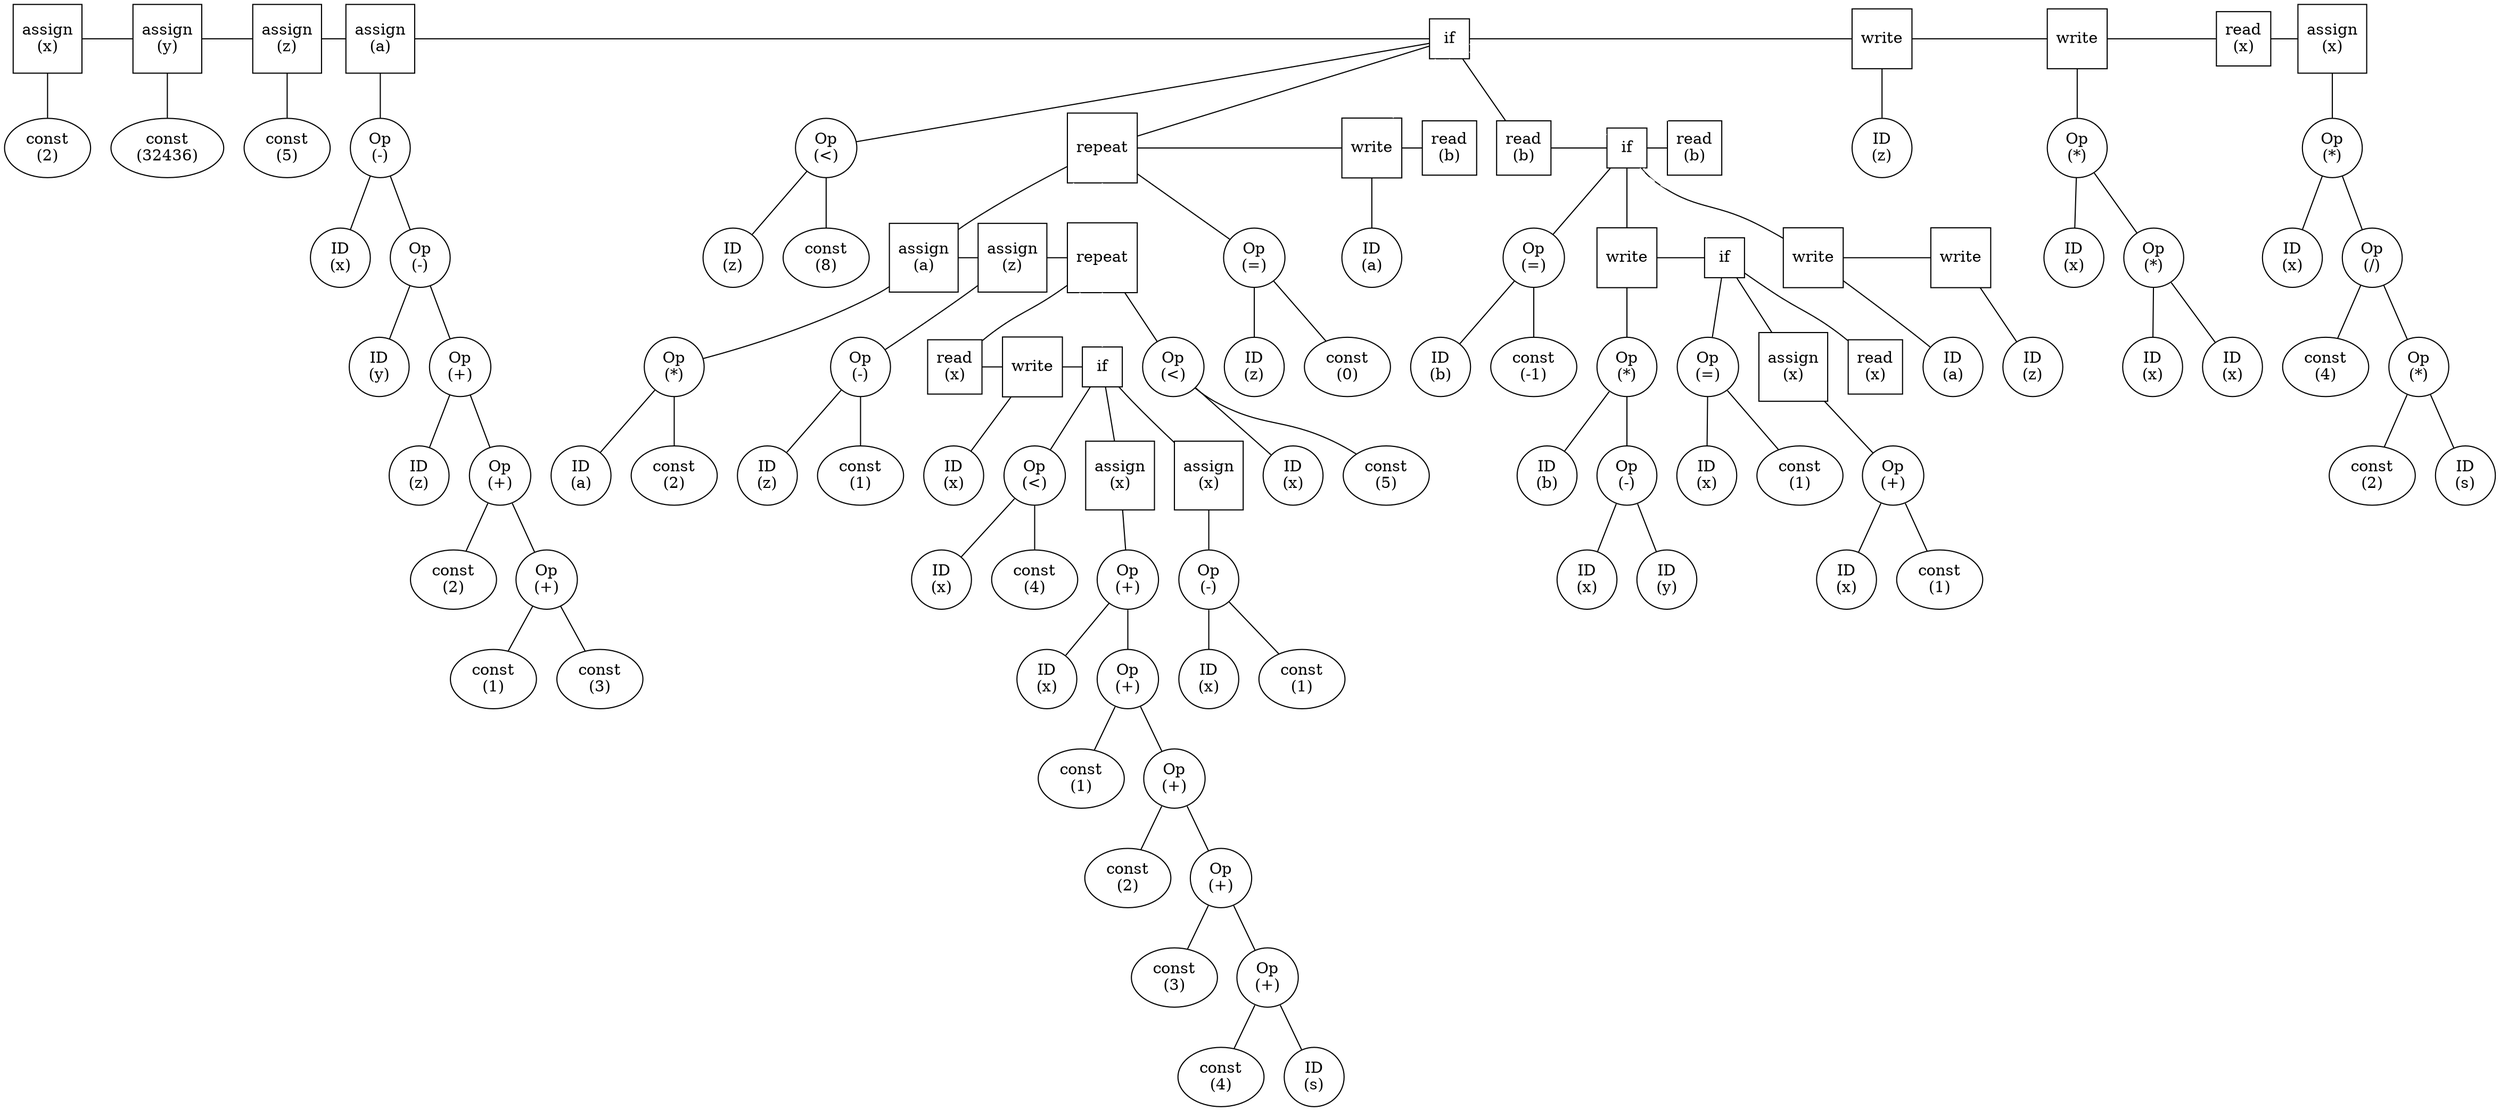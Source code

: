 // Syntax Tree
graph {
	1 [label="assign
(x)" shape=square]
	2 [label="const
(2)"]
	3 [label="assign
(y)" shape=square]
	4 [label="const
(32436)"]
	5 [label="assign
(z)" shape=square]
	6 [label="const
(5)"]
	7 [label="assign
(a)" shape=square]
	8 [label="ID
(x)"]
	9 [label="Op
(-)"]
	10 [label="ID
(y)"]
	11 [label="Op
(-)"]
	12 [label="ID
(z)"]
	13 [label="Op
(+)"]
	14 [label="const
(2)"]
	15 [label="Op
(+)"]
	16 [label="const
(1)"]
	17 [label="Op
(+)"]
	18 [label="const
(3)"]
	19 [label=if shape=square]
	20 [label="ID
(z)"]
	21 [label="Op
(<)"]
	22 [label="const
(8)"]
	23 [label=repeat shape=square]
	24 [label="assign
(a)" shape=square]
	25 [label="ID
(a)"]
	26 [label="Op
(*)"]
	27 [label="const
(2)"]
	28 [label="assign
(z)" shape=square]
	29 [label="ID
(z)"]
	30 [label="Op
(-)"]
	31 [label="const
(1)"]
	32 [label=repeat shape=square]
	33 [label="read
(x)" shape=square]
	34 [label=write shape=square]
	35 [label="ID
(x)"]
	36 [label=if shape=square]
	37 [label="ID
(x)"]
	38 [label="Op
(<)"]
	39 [label="const
(4)"]
	40 [label="assign
(x)" shape=square]
	41 [label="ID
(x)"]
	42 [label="Op
(+)"]
	43 [label="const
(1)"]
	44 [label="Op
(+)"]
	45 [label="const
(2)"]
	46 [label="Op
(+)"]
	47 [label="const
(3)"]
	48 [label="Op
(+)"]
	49 [label="const
(4)"]
	50 [label="Op
(+)"]
	51 [label="ID
(s)"]
	52 [label="assign
(x)" shape=square]
	53 [label="ID
(x)"]
	54 [label="Op
(-)"]
	55 [label="const
(1)"]
	56 [label="ID
(x)"]
	57 [label="Op
(<)"]
	58 [label="const
(5)"]
	59 [label="ID
(z)"]
	60 [label="Op
(=)"]
	61 [label="const
(0)"]
	62 [label=write shape=square]
	63 [label="ID
(a)"]
	64 [label="read
(b)" shape=square]
	65 [label="read
(b)" shape=square]
	66 [label=if shape=square]
	67 [label="ID
(b)"]
	68 [label="Op
(=)"]
	69 [label="const
(-1)"]
	70 [label=write shape=square]
	71 [label="ID
(b)"]
	72 [label="Op
(*)"]
	73 [label="ID
(x)"]
	74 [label="Op
(-)"]
	75 [label="ID
(y)"]
	76 [label=if shape=square]
	77 [label="ID
(x)"]
	78 [label="Op
(=)"]
	79 [label="const
(1)"]
	80 [label="assign
(x)" shape=square]
	81 [label="ID
(x)"]
	82 [label="Op
(+)"]
	83 [label="const
(1)"]
	84 [label="read
(x)" shape=square]
	85 [label=write shape=square]
	86 [label="ID
(a)"]
	87 [label=write shape=square]
	88 [label="ID
(z)"]
	89 [label="read
(b)" shape=square]
	90 [label=write shape=square]
	91 [label="ID
(z)"]
	92 [label=write shape=square]
	93 [label="ID
(x)"]
	94 [label="Op
(*)"]
	95 [label="ID
(x)"]
	96 [label="Op
(*)"]
	97 [label="ID
(x)"]
	98 [label="read
(x)" shape=square]
	99 [label="assign
(x)" shape=square]
	100 [label="ID
(x)"]
	101 [label="Op
(*)"]
	102 [label="const
(4)"]
	103 [label="Op
(/)"]
	104 [label="const
(2)"]
	105 [label="Op
(*)"]
	106 [label="ID
(s)"]
	1 -- 2
	3 -- 4
	5 -- 6
	9 -- 8
	7 -- 9
	11 -- 10
	9 -- 11
	13 -- 12
	11 -- 13
	15 -- 14
	13 -- 15
	17 -- 16
	15 -- 17
	17 -- 18
	21 -- 20
	19 -- 21
	21 -- 22
	19 -- 23
	23 -- 24
	26 -- 25
	24 -- 26
	26 -- 27
	23 -- 28 [color=white style=dashed]
	30 -- 29
	28 -- 30
	30 -- 31
	23 -- 32 [color=white style=dashed]
	32 -- 33
	32 -- 34 [color=white style=dashed]
	34 -- 35
	32 -- 36 [color=white style=dashed]
	38 -- 37
	36 -- 38
	38 -- 39
	36 -- 40
	42 -- 41
	40 -- 42
	44 -- 43
	42 -- 44
	46 -- 45
	44 -- 46
	48 -- 47
	46 -- 48
	50 -- 49
	48 -- 50
	50 -- 51
	36 -- 52
	54 -- 53
	52 -- 54
	54 -- 55
	57 -- 56
	32 -- 57
	57 -- 58
	60 -- 59
	23 -- 60
	60 -- 61
	19 -- 62 [color=white style=dashed]
	62 -- 63
	19 -- 64 [color=white style=dashed]
	19 -- 65
	19 -- 66 [color=white style=dashed]
	68 -- 67
	66 -- 68
	68 -- 69
	66 -- 70
	72 -- 71
	70 -- 72
	74 -- 73
	72 -- 74
	74 -- 75
	66 -- 76 [color=white style=dashed]
	78 -- 77
	76 -- 78
	78 -- 79
	76 -- 80
	82 -- 81
	80 -- 82
	82 -- 83
	76 -- 84
	66 -- 85
	85 -- 86
	66 -- 87 [color=white style=dashed]
	87 -- 88
	19 -- 89 [color=white style=dashed]
	90 -- 91
	94 -- 93
	92 -- 94
	96 -- 95
	94 -- 96
	96 -- 97
	101 -- 100
	99 -- 101
	103 -- 102
	101 -- 103
	105 -- 104
	103 -- 105
	105 -- 106
	1 -- 3 [constraint=false]
	3 -- 5 [constraint=false]
	5 -- 7 [constraint=false]
	7 -- 19 [constraint=false]
	19 -- 90 [constraint=false]
	23 -- 62 [constraint=false]
	24 -- 28 [constraint=false]
	28 -- 32 [constraint=false]
	33 -- 34 [constraint=false]
	34 -- 36 [constraint=false]
	62 -- 64 [constraint=false]
	65 -- 66 [constraint=false]
	66 -- 89 [constraint=false]
	70 -- 76 [constraint=false]
	85 -- 87 [constraint=false]
	90 -- 92 [constraint=false]
	92 -- 98 [constraint=false]
	98 -- 99 [constraint=false]
}
